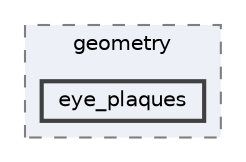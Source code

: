 digraph "/Users/marc/Developer/EGSnrc/HEN_HOUSE/user_codes/egs_brachy/egs_brachy/lib/geometry/eye_plaques"
{
 // LATEX_PDF_SIZE
  bgcolor="transparent";
  edge [fontname=Helvetica,fontsize=10,labelfontname=Helvetica,labelfontsize=10];
  node [fontname=Helvetica,fontsize=10,shape=box,height=0.2,width=0.4];
  compound=true
  subgraph clusterdir_4b858c51381ae7304bee012032e7fa5f {
    graph [ bgcolor="#edf0f7", pencolor="grey50", label="geometry", fontname=Helvetica,fontsize=10 style="filled,dashed", URL="dir_4b858c51381ae7304bee012032e7fa5f.html",tooltip=""]
  dir_ca7afbf90872b2fd2d62f4966fff12e3 [label="eye_plaques", fillcolor="#edf0f7", color="grey25", style="filled,bold", URL="dir_ca7afbf90872b2fd2d62f4966fff12e3.html",tooltip=""];
  }
}
